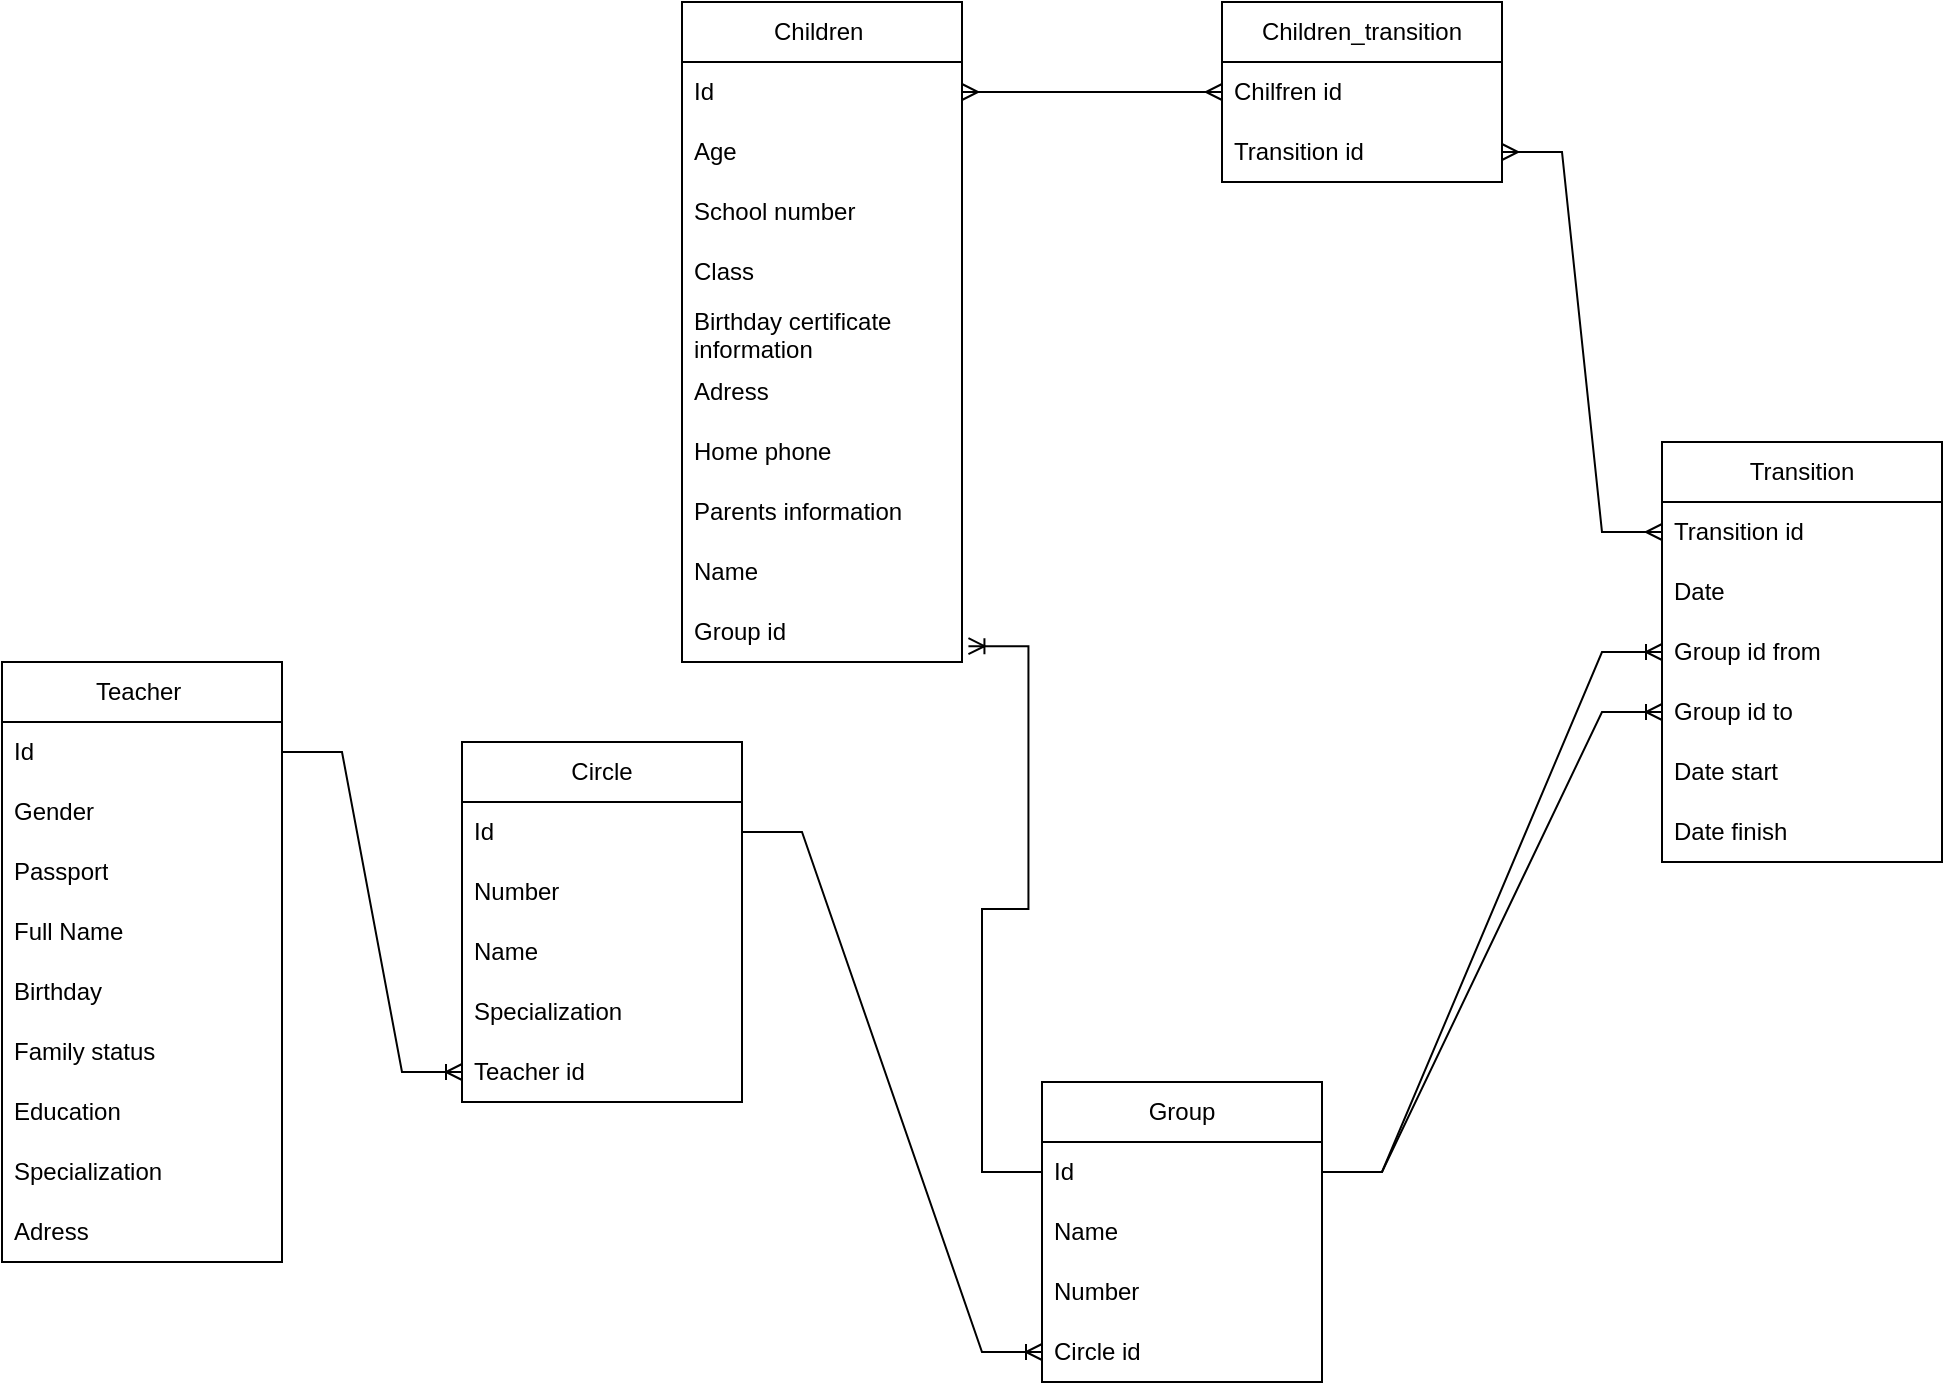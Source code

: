 <mxfile version="22.0.5" type="device">
  <diagram name="Страница — 1" id="OR-S37hKR_MrR04nrD87">
    <mxGraphModel dx="1434" dy="2835" grid="1" gridSize="10" guides="1" tooltips="1" connect="1" arrows="1" fold="1" page="1" pageScale="1" pageWidth="1442" pageHeight="2039" math="0" shadow="0">
      <root>
        <mxCell id="0" />
        <mxCell id="1" parent="0" />
        <mxCell id="YDzICYBklbw7aFqIaEbQ-1" value="Teacher&amp;nbsp;" style="swimlane;fontStyle=0;childLayout=stackLayout;horizontal=1;startSize=30;horizontalStack=0;resizeParent=1;resizeParentMax=0;resizeLast=0;collapsible=1;marginBottom=0;whiteSpace=wrap;html=1;" parent="1" vertex="1">
          <mxGeometry x="530" y="250" width="140" height="300" as="geometry" />
        </mxCell>
        <mxCell id="YDzICYBklbw7aFqIaEbQ-2" value="Id" style="text;strokeColor=none;fillColor=none;align=left;verticalAlign=middle;spacingLeft=4;spacingRight=4;overflow=hidden;points=[[0,0.5],[1,0.5]];portConstraint=eastwest;rotatable=0;whiteSpace=wrap;html=1;" parent="YDzICYBklbw7aFqIaEbQ-1" vertex="1">
          <mxGeometry y="30" width="140" height="30" as="geometry" />
        </mxCell>
        <mxCell id="YDzICYBklbw7aFqIaEbQ-3" value="Gender&amp;nbsp;" style="text;strokeColor=none;fillColor=none;align=left;verticalAlign=middle;spacingLeft=4;spacingRight=4;overflow=hidden;points=[[0,0.5],[1,0.5]];portConstraint=eastwest;rotatable=0;whiteSpace=wrap;html=1;" parent="YDzICYBklbw7aFqIaEbQ-1" vertex="1">
          <mxGeometry y="60" width="140" height="30" as="geometry" />
        </mxCell>
        <mxCell id="YDzICYBklbw7aFqIaEbQ-4" value="Passport" style="text;strokeColor=none;fillColor=none;align=left;verticalAlign=middle;spacingLeft=4;spacingRight=4;overflow=hidden;points=[[0,0.5],[1,0.5]];portConstraint=eastwest;rotatable=0;whiteSpace=wrap;html=1;" parent="YDzICYBklbw7aFqIaEbQ-1" vertex="1">
          <mxGeometry y="90" width="140" height="30" as="geometry" />
        </mxCell>
        <mxCell id="YDzICYBklbw7aFqIaEbQ-5" value="Full Name&amp;nbsp;" style="text;strokeColor=none;fillColor=none;align=left;verticalAlign=middle;spacingLeft=4;spacingRight=4;overflow=hidden;points=[[0,0.5],[1,0.5]];portConstraint=eastwest;rotatable=0;whiteSpace=wrap;html=1;" parent="YDzICYBklbw7aFqIaEbQ-1" vertex="1">
          <mxGeometry y="120" width="140" height="30" as="geometry" />
        </mxCell>
        <mxCell id="YDzICYBklbw7aFqIaEbQ-6" value="Birthday" style="text;strokeColor=none;fillColor=none;align=left;verticalAlign=middle;spacingLeft=4;spacingRight=4;overflow=hidden;points=[[0,0.5],[1,0.5]];portConstraint=eastwest;rotatable=0;whiteSpace=wrap;html=1;" parent="YDzICYBklbw7aFqIaEbQ-1" vertex="1">
          <mxGeometry y="150" width="140" height="30" as="geometry" />
        </mxCell>
        <mxCell id="YDzICYBklbw7aFqIaEbQ-7" value="Family status" style="text;strokeColor=none;fillColor=none;align=left;verticalAlign=middle;spacingLeft=4;spacingRight=4;overflow=hidden;points=[[0,0.5],[1,0.5]];portConstraint=eastwest;rotatable=0;whiteSpace=wrap;html=1;" parent="YDzICYBklbw7aFqIaEbQ-1" vertex="1">
          <mxGeometry y="180" width="140" height="30" as="geometry" />
        </mxCell>
        <mxCell id="YDzICYBklbw7aFqIaEbQ-8" value="Education&amp;nbsp;" style="text;strokeColor=none;fillColor=none;align=left;verticalAlign=middle;spacingLeft=4;spacingRight=4;overflow=hidden;points=[[0,0.5],[1,0.5]];portConstraint=eastwest;rotatable=0;whiteSpace=wrap;html=1;" parent="YDzICYBklbw7aFqIaEbQ-1" vertex="1">
          <mxGeometry y="210" width="140" height="30" as="geometry" />
        </mxCell>
        <mxCell id="YDzICYBklbw7aFqIaEbQ-9" value="Specialization" style="text;strokeColor=none;fillColor=none;align=left;verticalAlign=middle;spacingLeft=4;spacingRight=4;overflow=hidden;points=[[0,0.5],[1,0.5]];portConstraint=eastwest;rotatable=0;whiteSpace=wrap;html=1;" parent="YDzICYBklbw7aFqIaEbQ-1" vertex="1">
          <mxGeometry y="240" width="140" height="30" as="geometry" />
        </mxCell>
        <mxCell id="YDzICYBklbw7aFqIaEbQ-29" value="Adress&amp;nbsp;" style="text;strokeColor=none;fillColor=none;align=left;verticalAlign=middle;spacingLeft=4;spacingRight=4;overflow=hidden;points=[[0,0.5],[1,0.5]];portConstraint=eastwest;rotatable=0;whiteSpace=wrap;html=1;" parent="YDzICYBklbw7aFqIaEbQ-1" vertex="1">
          <mxGeometry y="270" width="140" height="30" as="geometry" />
        </mxCell>
        <mxCell id="YDzICYBklbw7aFqIaEbQ-10" value="Circle" style="swimlane;fontStyle=0;childLayout=stackLayout;horizontal=1;startSize=30;horizontalStack=0;resizeParent=1;resizeParentMax=0;resizeLast=0;collapsible=1;marginBottom=0;whiteSpace=wrap;html=1;" parent="1" vertex="1">
          <mxGeometry x="760" y="290" width="140" height="180" as="geometry" />
        </mxCell>
        <mxCell id="YDzICYBklbw7aFqIaEbQ-11" value="Id" style="text;strokeColor=none;fillColor=none;align=left;verticalAlign=middle;spacingLeft=4;spacingRight=4;overflow=hidden;points=[[0,0.5],[1,0.5]];portConstraint=eastwest;rotatable=0;whiteSpace=wrap;html=1;" parent="YDzICYBklbw7aFqIaEbQ-10" vertex="1">
          <mxGeometry y="30" width="140" height="30" as="geometry" />
        </mxCell>
        <mxCell id="YDzICYBklbw7aFqIaEbQ-12" value="Number" style="text;strokeColor=none;fillColor=none;align=left;verticalAlign=middle;spacingLeft=4;spacingRight=4;overflow=hidden;points=[[0,0.5],[1,0.5]];portConstraint=eastwest;rotatable=0;whiteSpace=wrap;html=1;" parent="YDzICYBklbw7aFqIaEbQ-10" vertex="1">
          <mxGeometry y="60" width="140" height="30" as="geometry" />
        </mxCell>
        <mxCell id="YDzICYBklbw7aFqIaEbQ-13" value="Name&amp;nbsp;" style="text;strokeColor=none;fillColor=none;align=left;verticalAlign=middle;spacingLeft=4;spacingRight=4;overflow=hidden;points=[[0,0.5],[1,0.5]];portConstraint=eastwest;rotatable=0;whiteSpace=wrap;html=1;" parent="YDzICYBklbw7aFqIaEbQ-10" vertex="1">
          <mxGeometry y="90" width="140" height="30" as="geometry" />
        </mxCell>
        <mxCell id="YDzICYBklbw7aFqIaEbQ-31" value="Specialization" style="text;strokeColor=none;fillColor=none;align=left;verticalAlign=middle;spacingLeft=4;spacingRight=4;overflow=hidden;points=[[0,0.5],[1,0.5]];portConstraint=eastwest;rotatable=0;whiteSpace=wrap;html=1;" parent="YDzICYBklbw7aFqIaEbQ-10" vertex="1">
          <mxGeometry y="120" width="140" height="30" as="geometry" />
        </mxCell>
        <mxCell id="gKXJgRM0vw6r67x-1sSj-24" value="Teacher id" style="text;strokeColor=none;fillColor=none;align=left;verticalAlign=middle;spacingLeft=4;spacingRight=4;overflow=hidden;points=[[0,0.5],[1,0.5]];portConstraint=eastwest;rotatable=0;whiteSpace=wrap;html=1;" parent="YDzICYBklbw7aFqIaEbQ-10" vertex="1">
          <mxGeometry y="150" width="140" height="30" as="geometry" />
        </mxCell>
        <mxCell id="YDzICYBklbw7aFqIaEbQ-14" value="Group" style="swimlane;fontStyle=0;childLayout=stackLayout;horizontal=1;startSize=30;horizontalStack=0;resizeParent=1;resizeParentMax=0;resizeLast=0;collapsible=1;marginBottom=0;whiteSpace=wrap;html=1;" parent="1" vertex="1">
          <mxGeometry x="1050" y="460" width="140" height="150" as="geometry" />
        </mxCell>
        <mxCell id="YDzICYBklbw7aFqIaEbQ-15" value="Id" style="text;strokeColor=none;fillColor=none;align=left;verticalAlign=middle;spacingLeft=4;spacingRight=4;overflow=hidden;points=[[0,0.5],[1,0.5]];portConstraint=eastwest;rotatable=0;whiteSpace=wrap;html=1;" parent="YDzICYBklbw7aFqIaEbQ-14" vertex="1">
          <mxGeometry y="30" width="140" height="30" as="geometry" />
        </mxCell>
        <mxCell id="YDzICYBklbw7aFqIaEbQ-16" value="Name" style="text;strokeColor=none;fillColor=none;align=left;verticalAlign=middle;spacingLeft=4;spacingRight=4;overflow=hidden;points=[[0,0.5],[1,0.5]];portConstraint=eastwest;rotatable=0;whiteSpace=wrap;html=1;" parent="YDzICYBklbw7aFqIaEbQ-14" vertex="1">
          <mxGeometry y="60" width="140" height="30" as="geometry" />
        </mxCell>
        <mxCell id="YDzICYBklbw7aFqIaEbQ-32" value="Number" style="text;strokeColor=none;fillColor=none;align=left;verticalAlign=middle;spacingLeft=4;spacingRight=4;overflow=hidden;points=[[0,0.5],[1,0.5]];portConstraint=eastwest;rotatable=0;whiteSpace=wrap;html=1;" parent="YDzICYBklbw7aFqIaEbQ-14" vertex="1">
          <mxGeometry y="90" width="140" height="30" as="geometry" />
        </mxCell>
        <mxCell id="gKXJgRM0vw6r67x-1sSj-22" value="Circle id" style="text;strokeColor=none;fillColor=none;align=left;verticalAlign=middle;spacingLeft=4;spacingRight=4;overflow=hidden;points=[[0,0.5],[1,0.5]];portConstraint=eastwest;rotatable=0;whiteSpace=wrap;html=1;" parent="YDzICYBklbw7aFqIaEbQ-14" vertex="1">
          <mxGeometry y="120" width="140" height="30" as="geometry" />
        </mxCell>
        <mxCell id="YDzICYBklbw7aFqIaEbQ-19" value="Children&amp;nbsp;" style="swimlane;fontStyle=0;childLayout=stackLayout;horizontal=1;startSize=30;horizontalStack=0;resizeParent=1;resizeParentMax=0;resizeLast=0;collapsible=1;marginBottom=0;whiteSpace=wrap;html=1;" parent="1" vertex="1">
          <mxGeometry x="870" y="-80" width="140" height="330" as="geometry">
            <mxRectangle x="1050" y="420" width="90" height="30" as="alternateBounds" />
          </mxGeometry>
        </mxCell>
        <mxCell id="YDzICYBklbw7aFqIaEbQ-20" value="Id&amp;nbsp;" style="text;strokeColor=none;fillColor=none;align=left;verticalAlign=middle;spacingLeft=4;spacingRight=4;overflow=hidden;points=[[0,0.5],[1,0.5]];portConstraint=eastwest;rotatable=0;whiteSpace=wrap;html=1;" parent="YDzICYBklbw7aFqIaEbQ-19" vertex="1">
          <mxGeometry y="30" width="140" height="30" as="geometry" />
        </mxCell>
        <mxCell id="YDzICYBklbw7aFqIaEbQ-21" value="Age&amp;nbsp;" style="text;strokeColor=none;fillColor=none;align=left;verticalAlign=middle;spacingLeft=4;spacingRight=4;overflow=hidden;points=[[0,0.5],[1,0.5]];portConstraint=eastwest;rotatable=0;whiteSpace=wrap;html=1;" parent="YDzICYBklbw7aFqIaEbQ-19" vertex="1">
          <mxGeometry y="60" width="140" height="30" as="geometry" />
        </mxCell>
        <mxCell id="YDzICYBklbw7aFqIaEbQ-22" value="School number&amp;nbsp;" style="text;strokeColor=none;fillColor=none;align=left;verticalAlign=middle;spacingLeft=4;spacingRight=4;overflow=hidden;points=[[0,0.5],[1,0.5]];portConstraint=eastwest;rotatable=0;whiteSpace=wrap;html=1;" parent="YDzICYBklbw7aFqIaEbQ-19" vertex="1">
          <mxGeometry y="90" width="140" height="30" as="geometry" />
        </mxCell>
        <mxCell id="YDzICYBklbw7aFqIaEbQ-23" value="Class&amp;nbsp;" style="text;strokeColor=none;fillColor=none;align=left;verticalAlign=middle;spacingLeft=4;spacingRight=4;overflow=hidden;points=[[0,0.5],[1,0.5]];portConstraint=eastwest;rotatable=0;whiteSpace=wrap;html=1;" parent="YDzICYBklbw7aFqIaEbQ-19" vertex="1">
          <mxGeometry y="120" width="140" height="30" as="geometry" />
        </mxCell>
        <mxCell id="YDzICYBklbw7aFqIaEbQ-24" value="Birthday certificate information" style="text;strokeColor=none;fillColor=none;align=left;verticalAlign=middle;spacingLeft=4;spacingRight=4;overflow=hidden;points=[[0,0.5],[1,0.5]];portConstraint=eastwest;rotatable=0;whiteSpace=wrap;html=1;" parent="YDzICYBklbw7aFqIaEbQ-19" vertex="1">
          <mxGeometry y="150" width="140" height="30" as="geometry" />
        </mxCell>
        <mxCell id="YDzICYBklbw7aFqIaEbQ-25" value="Adress" style="text;strokeColor=none;fillColor=none;align=left;verticalAlign=middle;spacingLeft=4;spacingRight=4;overflow=hidden;points=[[0,0.5],[1,0.5]];portConstraint=eastwest;rotatable=0;whiteSpace=wrap;html=1;" parent="YDzICYBklbw7aFqIaEbQ-19" vertex="1">
          <mxGeometry y="180" width="140" height="30" as="geometry" />
        </mxCell>
        <mxCell id="YDzICYBklbw7aFqIaEbQ-26" value="Home phone" style="text;strokeColor=none;fillColor=none;align=left;verticalAlign=middle;spacingLeft=4;spacingRight=4;overflow=hidden;points=[[0,0.5],[1,0.5]];portConstraint=eastwest;rotatable=0;whiteSpace=wrap;html=1;" parent="YDzICYBklbw7aFqIaEbQ-19" vertex="1">
          <mxGeometry y="210" width="140" height="30" as="geometry" />
        </mxCell>
        <mxCell id="YDzICYBklbw7aFqIaEbQ-27" value="Parents information&amp;nbsp;" style="text;strokeColor=none;fillColor=none;align=left;verticalAlign=middle;spacingLeft=4;spacingRight=4;overflow=hidden;points=[[0,0.5],[1,0.5]];portConstraint=eastwest;rotatable=0;whiteSpace=wrap;html=1;" parent="YDzICYBklbw7aFqIaEbQ-19" vertex="1">
          <mxGeometry y="240" width="140" height="30" as="geometry" />
        </mxCell>
        <mxCell id="YDzICYBklbw7aFqIaEbQ-30" value="Name&amp;nbsp;" style="text;strokeColor=none;fillColor=none;align=left;verticalAlign=middle;spacingLeft=4;spacingRight=4;overflow=hidden;points=[[0,0.5],[1,0.5]];portConstraint=eastwest;rotatable=0;whiteSpace=wrap;html=1;" parent="YDzICYBklbw7aFqIaEbQ-19" vertex="1">
          <mxGeometry y="270" width="140" height="30" as="geometry" />
        </mxCell>
        <mxCell id="gKXJgRM0vw6r67x-1sSj-20" value="Group id&amp;nbsp;" style="text;strokeColor=none;fillColor=none;align=left;verticalAlign=middle;spacingLeft=4;spacingRight=4;overflow=hidden;points=[[0,0.5],[1,0.5]];portConstraint=eastwest;rotatable=0;whiteSpace=wrap;html=1;" parent="YDzICYBklbw7aFqIaEbQ-19" vertex="1">
          <mxGeometry y="300" width="140" height="30" as="geometry" />
        </mxCell>
        <mxCell id="YDzICYBklbw7aFqIaEbQ-67" value="" style="edgeStyle=entityRelationEdgeStyle;fontSize=12;html=1;endArrow=ERoneToMany;rounded=0;exitX=1;exitY=0.5;exitDx=0;exitDy=0;entryX=0;entryY=0.5;entryDx=0;entryDy=0;" parent="1" source="YDzICYBklbw7aFqIaEbQ-2" target="gKXJgRM0vw6r67x-1sSj-24" edge="1">
          <mxGeometry width="100" height="100" relative="1" as="geometry">
            <mxPoint x="870" y="520" as="sourcePoint" />
            <mxPoint x="970" y="420" as="targetPoint" />
          </mxGeometry>
        </mxCell>
        <mxCell id="gKXJgRM0vw6r67x-1sSj-1" value="Transition" style="swimlane;fontStyle=0;childLayout=stackLayout;horizontal=1;startSize=30;horizontalStack=0;resizeParent=1;resizeParentMax=0;resizeLast=0;collapsible=1;marginBottom=0;whiteSpace=wrap;html=1;" parent="1" vertex="1">
          <mxGeometry x="1360" y="140" width="140" height="210" as="geometry" />
        </mxCell>
        <mxCell id="gKXJgRM0vw6r67x-1sSj-2" value="Transition id" style="text;strokeColor=none;fillColor=none;align=left;verticalAlign=middle;spacingLeft=4;spacingRight=4;overflow=hidden;points=[[0,0.5],[1,0.5]];portConstraint=eastwest;rotatable=0;whiteSpace=wrap;html=1;" parent="gKXJgRM0vw6r67x-1sSj-1" vertex="1">
          <mxGeometry y="30" width="140" height="30" as="geometry" />
        </mxCell>
        <mxCell id="gKXJgRM0vw6r67x-1sSj-3" value="Date" style="text;strokeColor=none;fillColor=none;align=left;verticalAlign=middle;spacingLeft=4;spacingRight=4;overflow=hidden;points=[[0,0.5],[1,0.5]];portConstraint=eastwest;rotatable=0;whiteSpace=wrap;html=1;" parent="gKXJgRM0vw6r67x-1sSj-1" vertex="1">
          <mxGeometry y="60" width="140" height="30" as="geometry" />
        </mxCell>
        <mxCell id="gKXJgRM0vw6r67x-1sSj-4" value="Group id from" style="text;strokeColor=none;fillColor=none;align=left;verticalAlign=middle;spacingLeft=4;spacingRight=4;overflow=hidden;points=[[0,0.5],[1,0.5]];portConstraint=eastwest;rotatable=0;whiteSpace=wrap;html=1;" parent="gKXJgRM0vw6r67x-1sSj-1" vertex="1">
          <mxGeometry y="90" width="140" height="30" as="geometry" />
        </mxCell>
        <mxCell id="gKXJgRM0vw6r67x-1sSj-5" value="Group id to" style="text;strokeColor=none;fillColor=none;align=left;verticalAlign=middle;spacingLeft=4;spacingRight=4;overflow=hidden;points=[[0,0.5],[1,0.5]];portConstraint=eastwest;rotatable=0;whiteSpace=wrap;html=1;" parent="gKXJgRM0vw6r67x-1sSj-1" vertex="1">
          <mxGeometry y="120" width="140" height="30" as="geometry" />
        </mxCell>
        <mxCell id="gKXJgRM0vw6r67x-1sSj-6" value="Date start" style="text;strokeColor=none;fillColor=none;align=left;verticalAlign=middle;spacingLeft=4;spacingRight=4;overflow=hidden;points=[[0,0.5],[1,0.5]];portConstraint=eastwest;rotatable=0;whiteSpace=wrap;html=1;" parent="gKXJgRM0vw6r67x-1sSj-1" vertex="1">
          <mxGeometry y="150" width="140" height="30" as="geometry" />
        </mxCell>
        <mxCell id="gKXJgRM0vw6r67x-1sSj-13" value="Date finish" style="text;strokeColor=none;fillColor=none;align=left;verticalAlign=middle;spacingLeft=4;spacingRight=4;overflow=hidden;points=[[0,0.5],[1,0.5]];portConstraint=eastwest;rotatable=0;whiteSpace=wrap;html=1;" parent="gKXJgRM0vw6r67x-1sSj-1" vertex="1">
          <mxGeometry y="180" width="140" height="30" as="geometry" />
        </mxCell>
        <mxCell id="gKXJgRM0vw6r67x-1sSj-21" value="" style="edgeStyle=entityRelationEdgeStyle;fontSize=12;html=1;endArrow=ERoneToMany;rounded=0;entryX=1.023;entryY=0.736;entryDx=0;entryDy=0;exitX=0;exitY=0.5;exitDx=0;exitDy=0;entryPerimeter=0;" parent="1" source="YDzICYBklbw7aFqIaEbQ-15" target="gKXJgRM0vw6r67x-1sSj-20" edge="1">
          <mxGeometry width="100" height="100" relative="1" as="geometry">
            <mxPoint x="960" y="490" as="sourcePoint" />
            <mxPoint x="1060" y="390" as="targetPoint" />
            <Array as="points">
              <mxPoint x="1030" y="380" />
              <mxPoint x="841" y="460" />
              <mxPoint x="880" y="460" />
              <mxPoint x="820" y="490" />
              <mxPoint x="910" y="350" />
              <mxPoint x="800" y="430" />
              <mxPoint x="800" y="470" />
            </Array>
          </mxGeometry>
        </mxCell>
        <mxCell id="YDzICYBklbw7aFqIaEbQ-68" value="" style="edgeStyle=entityRelationEdgeStyle;fontSize=12;html=1;endArrow=ERoneToMany;rounded=0;entryX=0;entryY=0.5;entryDx=0;entryDy=0;exitX=1;exitY=0.5;exitDx=0;exitDy=0;" parent="1" source="YDzICYBklbw7aFqIaEbQ-11" target="gKXJgRM0vw6r67x-1sSj-22" edge="1">
          <mxGeometry width="100" height="100" relative="1" as="geometry">
            <mxPoint x="760" y="390" as="sourcePoint" />
            <mxPoint x="970" y="420" as="targetPoint" />
          </mxGeometry>
        </mxCell>
        <mxCell id="gKXJgRM0vw6r67x-1sSj-25" value="" style="edgeStyle=entityRelationEdgeStyle;fontSize=12;html=1;endArrow=ERoneToMany;rounded=0;exitX=1;exitY=0.5;exitDx=0;exitDy=0;entryX=0;entryY=0.5;entryDx=0;entryDy=0;" parent="1" source="YDzICYBklbw7aFqIaEbQ-15" target="gKXJgRM0vw6r67x-1sSj-4" edge="1">
          <mxGeometry width="100" height="100" relative="1" as="geometry">
            <mxPoint x="680" y="305" as="sourcePoint" />
            <mxPoint x="770" y="465" as="targetPoint" />
          </mxGeometry>
        </mxCell>
        <mxCell id="gKXJgRM0vw6r67x-1sSj-26" value="" style="edgeStyle=entityRelationEdgeStyle;fontSize=12;html=1;endArrow=ERoneToMany;rounded=0;entryX=0;entryY=0.5;entryDx=0;entryDy=0;exitX=1;exitY=0.5;exitDx=0;exitDy=0;" parent="1" source="YDzICYBklbw7aFqIaEbQ-15" target="gKXJgRM0vw6r67x-1sSj-5" edge="1">
          <mxGeometry width="100" height="100" relative="1" as="geometry">
            <mxPoint x="1130" y="400" as="sourcePoint" />
            <mxPoint x="1260" y="255" as="targetPoint" />
          </mxGeometry>
        </mxCell>
        <mxCell id="9BoL5-gWcvXQqZi5PnoK-1" value="" style="edgeStyle=entityRelationEdgeStyle;fontSize=12;html=1;endArrow=ERmany;startArrow=ERmany;rounded=0;entryX=0;entryY=0.5;entryDx=0;entryDy=0;exitX=1;exitY=0.5;exitDx=0;exitDy=0;" parent="1" source="YDzICYBklbw7aFqIaEbQ-20" target="6wu_L7J-jr_nKyYRx7c5-2" edge="1">
          <mxGeometry width="100" height="100" relative="1" as="geometry">
            <mxPoint x="1020" y="370" as="sourcePoint" />
            <mxPoint x="1120" y="270" as="targetPoint" />
          </mxGeometry>
        </mxCell>
        <mxCell id="6wu_L7J-jr_nKyYRx7c5-1" value="Children_transition" style="swimlane;fontStyle=0;childLayout=stackLayout;horizontal=1;startSize=30;horizontalStack=0;resizeParent=1;resizeParentMax=0;resizeLast=0;collapsible=1;marginBottom=0;whiteSpace=wrap;html=1;" vertex="1" parent="1">
          <mxGeometry x="1140" y="-80" width="140" height="90" as="geometry" />
        </mxCell>
        <mxCell id="6wu_L7J-jr_nKyYRx7c5-2" value="Chilfren id" style="text;strokeColor=none;fillColor=none;align=left;verticalAlign=middle;spacingLeft=4;spacingRight=4;overflow=hidden;points=[[0,0.5],[1,0.5]];portConstraint=eastwest;rotatable=0;whiteSpace=wrap;html=1;" vertex="1" parent="6wu_L7J-jr_nKyYRx7c5-1">
          <mxGeometry y="30" width="140" height="30" as="geometry" />
        </mxCell>
        <mxCell id="6wu_L7J-jr_nKyYRx7c5-3" value="Transition id&amp;nbsp;" style="text;strokeColor=none;fillColor=none;align=left;verticalAlign=middle;spacingLeft=4;spacingRight=4;overflow=hidden;points=[[0,0.5],[1,0.5]];portConstraint=eastwest;rotatable=0;whiteSpace=wrap;html=1;" vertex="1" parent="6wu_L7J-jr_nKyYRx7c5-1">
          <mxGeometry y="60" width="140" height="30" as="geometry" />
        </mxCell>
        <mxCell id="6wu_L7J-jr_nKyYRx7c5-5" value="" style="edgeStyle=entityRelationEdgeStyle;fontSize=12;html=1;endArrow=ERmany;startArrow=ERmany;rounded=0;exitX=1;exitY=0.5;exitDx=0;exitDy=0;" edge="1" parent="1" source="6wu_L7J-jr_nKyYRx7c5-3" target="gKXJgRM0vw6r67x-1sSj-2">
          <mxGeometry width="100" height="100" relative="1" as="geometry">
            <mxPoint x="1020" y="-25" as="sourcePoint" />
            <mxPoint x="1150" y="-25" as="targetPoint" />
          </mxGeometry>
        </mxCell>
      </root>
    </mxGraphModel>
  </diagram>
</mxfile>
